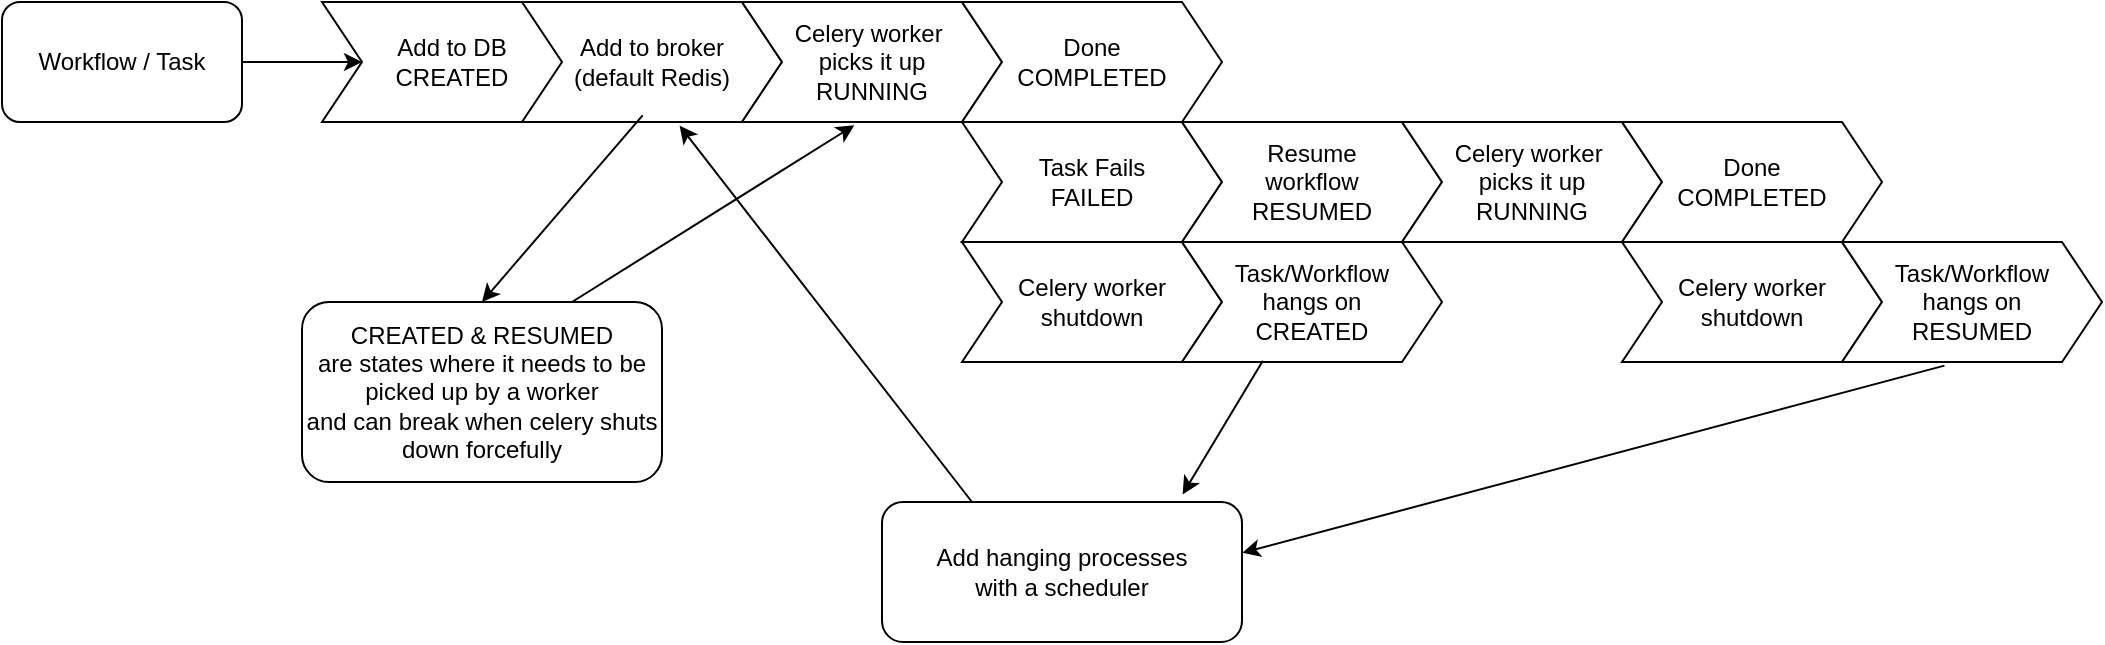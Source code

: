 <mxfile>
    <diagram id="2PQGSCLdhIAJmseasrSe" name="Page-1">
        <mxGraphModel dx="2190" dy="577" grid="1" gridSize="10" guides="1" tooltips="1" connect="1" arrows="1" fold="1" page="1" pageScale="1" pageWidth="850" pageHeight="1100" math="0" shadow="0">
            <root>
                <mxCell id="0"/>
                <mxCell id="1" parent="0"/>
                <mxCell id="2" value="Workflow / Task" style="rounded=1;whiteSpace=wrap;html=1;" parent="1" vertex="1">
                    <mxGeometry x="-820" y="20" width="120" height="60" as="geometry"/>
                </mxCell>
                <mxCell id="3" value="Add to DB&lt;div&gt;CREATED&lt;/div&gt;" style="shape=step;perimeter=stepPerimeter;whiteSpace=wrap;html=1;fixedSize=1;rounded=0;" parent="1" vertex="1">
                    <mxGeometry x="-660" y="20" width="130" height="60" as="geometry"/>
                </mxCell>
                <mxCell id="4" value="" style="endArrow=classic;html=1;exitX=1;exitY=0.5;exitDx=0;exitDy=0;entryX=0;entryY=0.5;entryDx=0;entryDy=0;" parent="1" source="2" target="3" edge="1">
                    <mxGeometry width="50" height="50" relative="1" as="geometry">
                        <mxPoint x="60" y="300" as="sourcePoint"/>
                        <mxPoint x="110" y="250" as="targetPoint"/>
                    </mxGeometry>
                </mxCell>
                <mxCell id="5" value="Add to broker&lt;div&gt;(default Redis)&lt;/div&gt;" style="shape=step;perimeter=stepPerimeter;whiteSpace=wrap;html=1;fixedSize=1;" parent="1" vertex="1">
                    <mxGeometry x="-560" y="20" width="130" height="60" as="geometry"/>
                </mxCell>
                <mxCell id="8" value="Celery worker&amp;nbsp;&lt;div&gt;picks it up&lt;/div&gt;&lt;div&gt;RUNNING&lt;/div&gt;" style="shape=step;perimeter=stepPerimeter;whiteSpace=wrap;html=1;fixedSize=1;" parent="1" vertex="1">
                    <mxGeometry x="-450" y="20" width="130" height="60" as="geometry"/>
                </mxCell>
                <mxCell id="10" value="Done&lt;div&gt;COMPLETED&lt;/div&gt;" style="shape=step;perimeter=stepPerimeter;whiteSpace=wrap;html=1;fixedSize=1;" parent="1" vertex="1">
                    <mxGeometry x="-340" y="20" width="130" height="60" as="geometry"/>
                </mxCell>
                <mxCell id="12" value="Task Fails&lt;div&gt;FAILED&lt;/div&gt;" style="shape=step;perimeter=stepPerimeter;whiteSpace=wrap;html=1;fixedSize=1;" parent="1" vertex="1">
                    <mxGeometry x="-340" y="80" width="130" height="60" as="geometry"/>
                </mxCell>
                <mxCell id="14" value="Celery worker shutdown" style="shape=step;perimeter=stepPerimeter;whiteSpace=wrap;html=1;fixedSize=1;" parent="1" vertex="1">
                    <mxGeometry x="-340" y="140" width="130" height="60" as="geometry"/>
                </mxCell>
                <mxCell id="16" value="" style="endArrow=classic;html=1;exitX=0.75;exitY=0;exitDx=0;exitDy=0;entryX=0.432;entryY=1.027;entryDx=0;entryDy=0;entryPerimeter=0;" parent="1" source="18" target="8" edge="1">
                    <mxGeometry width="50" height="50" relative="1" as="geometry">
                        <mxPoint x="-550.0" y="320.0" as="sourcePoint"/>
                        <mxPoint x="-549.41" y="365.06" as="targetPoint"/>
                    </mxGeometry>
                </mxCell>
                <mxCell id="18" value="CREATED &amp;amp; RESUMED&lt;div&gt;are states where it needs to be picked up by a worker&lt;/div&gt;&lt;div&gt;and can break when celery shuts down forcefully&lt;/div&gt;" style="rounded=1;whiteSpace=wrap;html=1;" parent="1" vertex="1">
                    <mxGeometry x="-670" y="170" width="180" height="90" as="geometry"/>
                </mxCell>
                <mxCell id="19" value="Task/Workflow&lt;div&gt;hangs on&lt;/div&gt;&lt;div&gt;CREATED&lt;/div&gt;" style="shape=step;perimeter=stepPerimeter;whiteSpace=wrap;html=1;fixedSize=1;" parent="1" vertex="1">
                    <mxGeometry x="-230" y="140" width="130" height="60" as="geometry"/>
                </mxCell>
                <mxCell id="24" value="Resume&lt;div&gt;workflow&lt;br&gt;RESUMED&lt;/div&gt;" style="shape=step;perimeter=stepPerimeter;whiteSpace=wrap;html=1;fixedSize=1;" parent="1" vertex="1">
                    <mxGeometry x="-230" y="80" width="130" height="60" as="geometry"/>
                </mxCell>
                <mxCell id="25" value="Celery worker&amp;nbsp;&lt;div&gt;picks it up&lt;/div&gt;&lt;div&gt;RUNNING&lt;/div&gt;" style="shape=step;perimeter=stepPerimeter;whiteSpace=wrap;html=1;fixedSize=1;" parent="1" vertex="1">
                    <mxGeometry x="-120" y="80" width="130" height="60" as="geometry"/>
                </mxCell>
                <mxCell id="26" value="Celery worker shutdown" style="shape=step;perimeter=stepPerimeter;whiteSpace=wrap;html=1;fixedSize=1;" parent="1" vertex="1">
                    <mxGeometry x="-10" y="140" width="130" height="60" as="geometry"/>
                </mxCell>
                <mxCell id="27" value="Done&lt;div&gt;COMPLETED&lt;/div&gt;" style="shape=step;perimeter=stepPerimeter;whiteSpace=wrap;html=1;fixedSize=1;" parent="1" vertex="1">
                    <mxGeometry x="-10" y="80" width="130" height="60" as="geometry"/>
                </mxCell>
                <mxCell id="30" value="Task/Workflow&lt;div&gt;hangs on&lt;/div&gt;&lt;div&gt;RESUMED&lt;/div&gt;" style="shape=step;perimeter=stepPerimeter;whiteSpace=wrap;html=1;fixedSize=1;" parent="1" vertex="1">
                    <mxGeometry x="100" y="140" width="130" height="60" as="geometry"/>
                </mxCell>
                <mxCell id="34" value="" style="endArrow=classic;html=1;exitX=0.464;exitY=0.944;exitDx=0;exitDy=0;entryX=0.5;entryY=0;entryDx=0;entryDy=0;exitPerimeter=0;" parent="1" source="5" target="18" edge="1">
                    <mxGeometry width="50" height="50" relative="1" as="geometry">
                        <mxPoint x="-670" y="140" as="sourcePoint"/>
                        <mxPoint x="-609" y="97" as="targetPoint"/>
                    </mxGeometry>
                </mxCell>
                <mxCell id="41" value="&lt;span style=&quot;color: rgb(0, 0, 0); text-wrap-mode: nowrap;&quot;&gt;Add hanging processes&lt;/span&gt;&lt;div&gt;&lt;span style=&quot;color: rgb(0, 0, 0); text-wrap-mode: nowrap;&quot;&gt;with a scheduler&lt;/span&gt;&lt;/div&gt;" style="rounded=1;whiteSpace=wrap;html=1;" parent="1" vertex="1">
                    <mxGeometry x="-380" y="270" width="180" height="70" as="geometry"/>
                </mxCell>
                <mxCell id="42" value="" style="endArrow=classic;html=1;entryX=0.835;entryY=-0.054;entryDx=0;entryDy=0;entryPerimeter=0;exitX=0.311;exitY=0.99;exitDx=0;exitDy=0;exitPerimeter=0;" parent="1" source="19" target="41" edge="1">
                    <mxGeometry width="50" height="50" relative="1" as="geometry">
                        <mxPoint x="-180" y="210" as="sourcePoint"/>
                        <mxPoint x="-150" y="170" as="targetPoint"/>
                    </mxGeometry>
                </mxCell>
                <mxCell id="44" style="edgeStyle=none;html=1;exitX=0.25;exitY=0;exitDx=0;exitDy=0;entryX=0.606;entryY=1.03;entryDx=0;entryDy=0;entryPerimeter=0;" parent="1" source="41" target="5" edge="1">
                    <mxGeometry relative="1" as="geometry"/>
                </mxCell>
                <mxCell id="47" style="edgeStyle=none;html=1;exitX=0.394;exitY=1.03;exitDx=0;exitDy=0;entryX=1.001;entryY=0.363;entryDx=0;entryDy=0;entryPerimeter=0;exitPerimeter=0;" parent="1" source="30" target="41" edge="1">
                    <mxGeometry relative="1" as="geometry"/>
                </mxCell>
            </root>
        </mxGraphModel>
    </diagram>
</mxfile>
